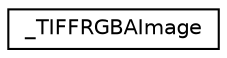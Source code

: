 digraph "Graphical Class Hierarchy"
{
  edge [fontname="Helvetica",fontsize="10",labelfontname="Helvetica",labelfontsize="10"];
  node [fontname="Helvetica",fontsize="10",shape=record];
  rankdir="LR";
  Node1 [label="_TIFFRGBAImage",height=0.2,width=0.4,color="black", fillcolor="white", style="filled",URL="$struct___t_i_f_f_r_g_b_a_image.html"];
}
